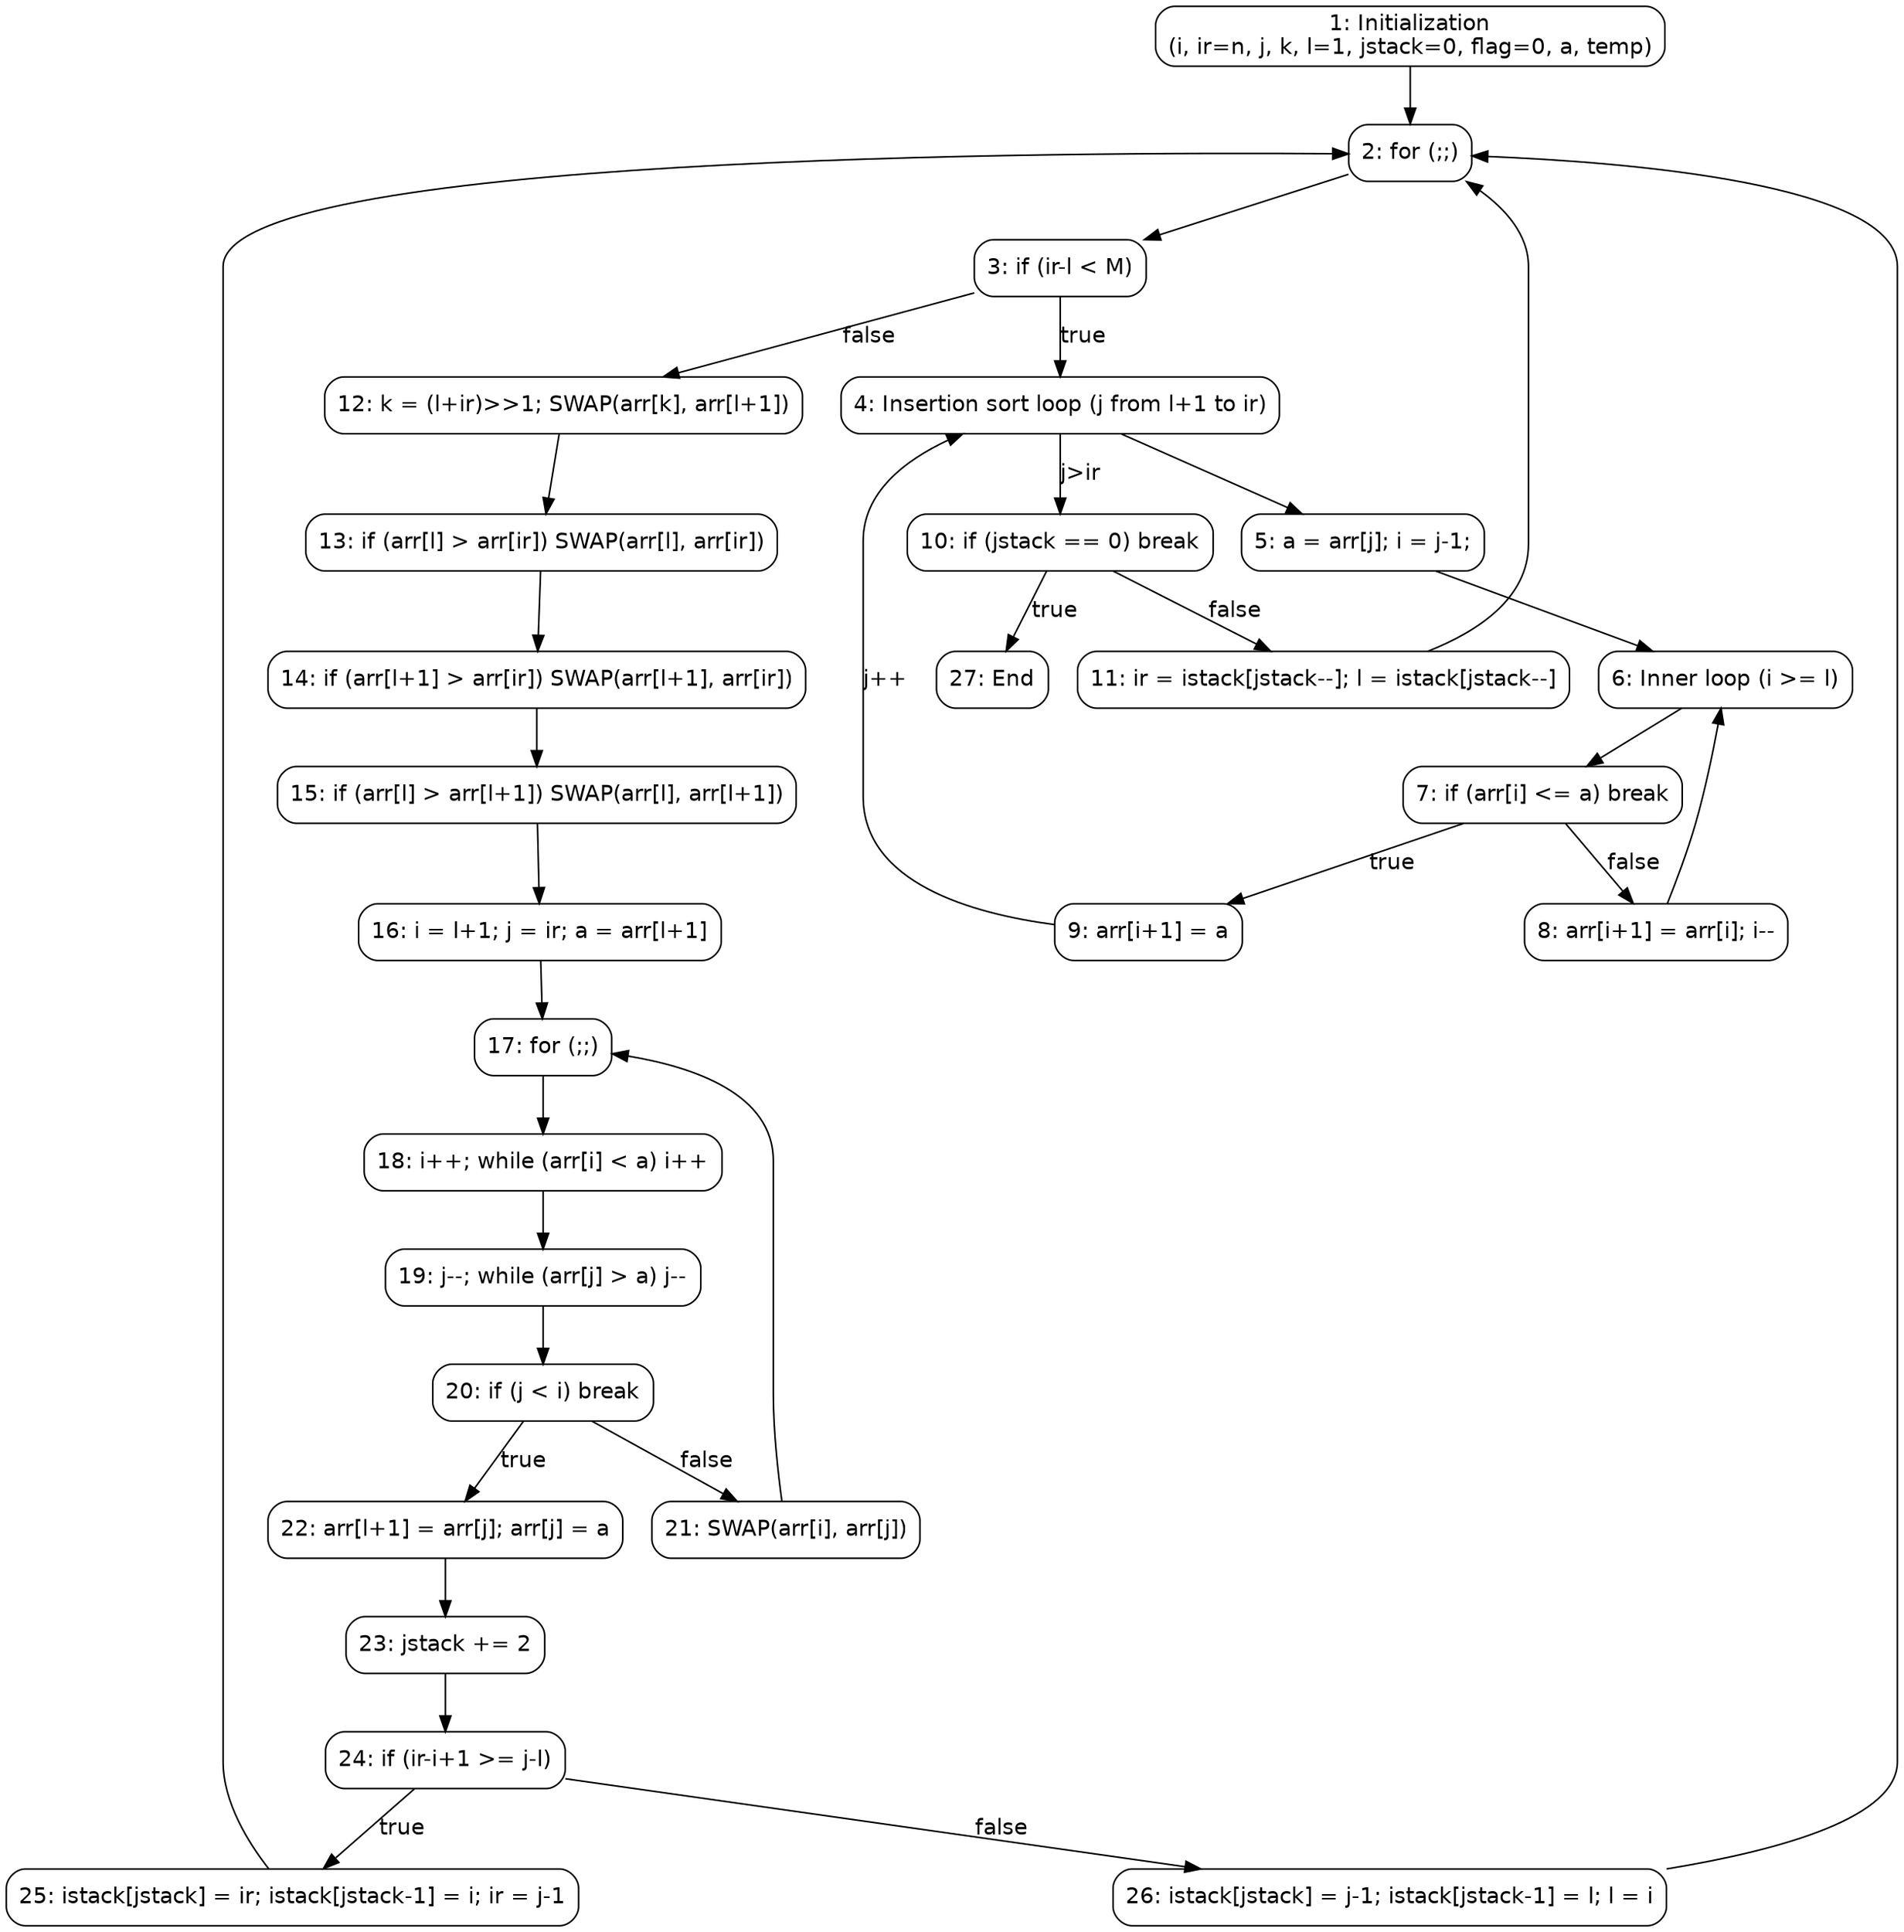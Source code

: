 digraph sort_CFG {
    node [shape=box, style=rounded, fontname="Helvetica"];
    edge [fontname="Helvetica"];

    N1 [label="1: Initialization\n(i, ir=n, j, k, l=1, jstack=0, flag=0, a, temp)"];
    N2 [label="2: for (;;)"];
    N3 [label="3: if (ir-l < M)"];
    N4 [label="4: Insertion sort loop (j from l+1 to ir)"];
    N5 [label="5: a = arr[j]; i = j-1;"];
    N6 [label="6: Inner loop (i >= l)"];
    N7 [label="7: if (arr[i] <= a) break"];
    N8 [label="8: arr[i+1] = arr[i]; i--"];
    N9 [label="9: arr[i+1] = a"];
    N10 [label="10: if (jstack == 0) break"];
    N11 [label="11: ir = istack[jstack--]; l = istack[jstack--]"];
    N12 [label="12: k = (l+ir)>>1; SWAP(arr[k], arr[l+1])"];
    N13 [label="13: if (arr[l] > arr[ir]) SWAP(arr[l], arr[ir])"];
    N14 [label="14: if (arr[l+1] > arr[ir]) SWAP(arr[l+1], arr[ir])"];
    N15 [label="15: if (arr[l] > arr[l+1]) SWAP(arr[l], arr[l+1])"];
    N16 [label="16: i = l+1; j = ir; a = arr[l+1]"];
    N17 [label="17: for (;;)"];
    N18 [label="18: i++; while (arr[i] < a) i++"];
    N19 [label="19: j--; while (arr[j] > a) j--"];
    N20 [label="20: if (j < i) break"];
    N21 [label="21: SWAP(arr[i], arr[j])"];
    N22 [label="22: arr[l+1] = arr[j]; arr[j] = a"];
    N23 [label="23: jstack += 2"];
    N24 [label="24: if (ir-i+1 >= j-l)"];
    N25 [label="25: istack[jstack] = ir; istack[jstack-1] = i; ir = j-1"];
    N26 [label="26: istack[jstack] = j-1; istack[jstack-1] = l; l = i"];
    N27 [label="27: End"];

    N1 -> N2;
    N2 -> N3;
    N3 -> N4 [label="true"];
    N3 -> N12 [label="false"];
    N4 -> N5;
    N5 -> N6;
    N6 -> N7;
    N7 -> N9 [label="true"];
    N7 -> N8 [label="false"];
    N8 -> N6;
    N9 -> N4 [label="j++"];
    N4 -> N10 [label="j>ir"];
    N10 -> N27 [label="true"];
    N10 -> N11 [label="false"];
    N11 -> N2;
    N12 -> N13;
    N13 -> N14;
    N14 -> N15;
    N15 -> N16;
    N16 -> N17;
    N17 -> N18;
    N18 -> N19;
    N19 -> N20;
    N20 -> N22 [label="true"];
    N20 -> N21 [label="false"];
    N21 -> N17;
    N22 -> N23;
    N23 -> N24;
    N24 -> N25 [label="true"];
    N24 -> N26 [label="false"];
    N25 -> N2;
    N26 -> N2;
}
